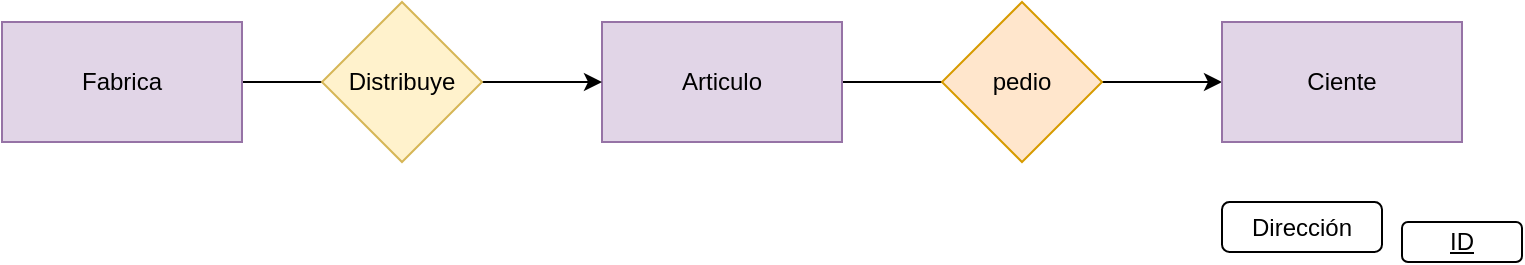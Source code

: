 <mxfile version="21.8.0" type="github">
  <diagram name="Página-1" id="5hQ4zv-oG_bUhU793YBu">
    <mxGraphModel dx="1434" dy="795" grid="1" gridSize="10" guides="1" tooltips="1" connect="1" arrows="1" fold="1" page="1" pageScale="1" pageWidth="827" pageHeight="1169" math="0" shadow="0">
      <root>
        <mxCell id="0" />
        <mxCell id="1" parent="0" />
        <mxCell id="ciahp-Gt6Fmims4PauhT-7" style="edgeStyle=orthogonalEdgeStyle;rounded=0;orthogonalLoop=1;jettySize=auto;html=1;entryX=0;entryY=0.5;entryDx=0;entryDy=0;" edge="1" parent="1" source="ciahp-Gt6Fmims4PauhT-1" target="ciahp-Gt6Fmims4PauhT-3">
          <mxGeometry relative="1" as="geometry" />
        </mxCell>
        <mxCell id="ciahp-Gt6Fmims4PauhT-1" value="Articulo" style="rounded=0;whiteSpace=wrap;html=1;fillColor=#e1d5e7;strokeColor=#9673a6;" vertex="1" parent="1">
          <mxGeometry x="350" y="380" width="120" height="60" as="geometry" />
        </mxCell>
        <mxCell id="ciahp-Gt6Fmims4PauhT-2" value="pedio" style="rhombus;whiteSpace=wrap;html=1;fillColor=#ffe6cc;strokeColor=#d79b00;" vertex="1" parent="1">
          <mxGeometry x="520" y="370" width="80" height="80" as="geometry" />
        </mxCell>
        <mxCell id="ciahp-Gt6Fmims4PauhT-3" value="Ciente" style="rounded=0;whiteSpace=wrap;html=1;fillColor=#e1d5e7;strokeColor=#9673a6;" vertex="1" parent="1">
          <mxGeometry x="660" y="380" width="120" height="60" as="geometry" />
        </mxCell>
        <mxCell id="ciahp-Gt6Fmims4PauhT-6" style="edgeStyle=orthogonalEdgeStyle;rounded=0;orthogonalLoop=1;jettySize=auto;html=1;entryX=0;entryY=0.5;entryDx=0;entryDy=0;" edge="1" parent="1" source="ciahp-Gt6Fmims4PauhT-4" target="ciahp-Gt6Fmims4PauhT-1">
          <mxGeometry relative="1" as="geometry" />
        </mxCell>
        <mxCell id="ciahp-Gt6Fmims4PauhT-4" value="Fabrica" style="rounded=0;whiteSpace=wrap;html=1;fillColor=#e1d5e7;strokeColor=#9673a6;" vertex="1" parent="1">
          <mxGeometry x="50" y="380" width="120" height="60" as="geometry" />
        </mxCell>
        <mxCell id="ciahp-Gt6Fmims4PauhT-5" value="Distribuye" style="rhombus;whiteSpace=wrap;html=1;fillColor=#fff2cc;strokeColor=#d6b656;" vertex="1" parent="1">
          <mxGeometry x="210" y="370" width="80" height="80" as="geometry" />
        </mxCell>
        <mxCell id="ciahp-Gt6Fmims4PauhT-8" value="&lt;u&gt;ID&lt;/u&gt;" style="rounded=1;whiteSpace=wrap;html=1;" vertex="1" parent="1">
          <mxGeometry x="750" y="480" width="60" height="20" as="geometry" />
        </mxCell>
        <mxCell id="ciahp-Gt6Fmims4PauhT-9" value="Dirección" style="rounded=1;whiteSpace=wrap;html=1;" vertex="1" parent="1">
          <mxGeometry x="660" y="470" width="80" height="25" as="geometry" />
        </mxCell>
      </root>
    </mxGraphModel>
  </diagram>
</mxfile>
